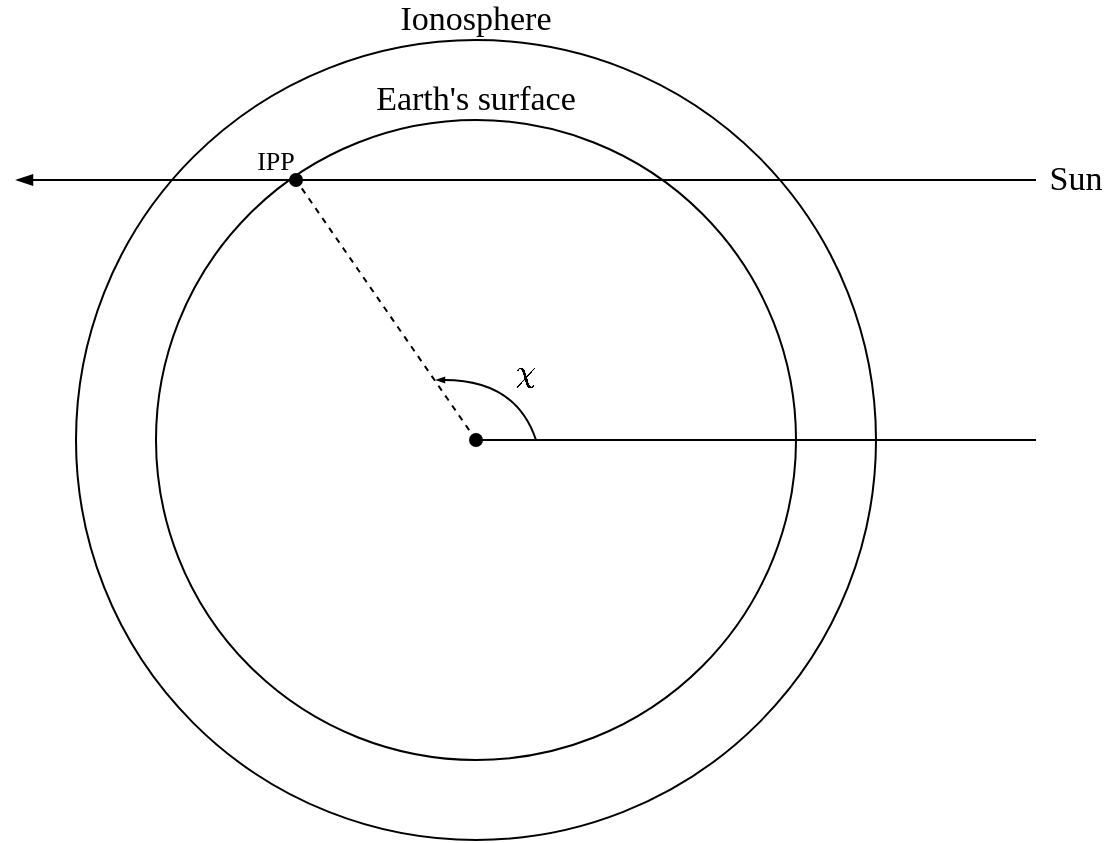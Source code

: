 <mxfile version="10.6.6" type="device"><diagram id="SHgh8KIJdfJBgWqHlAlC" name="Page-1"><mxGraphModel dx="797" dy="403" grid="1" gridSize="10" guides="1" tooltips="1" connect="1" arrows="1" fold="1" page="1" pageScale="1" pageWidth="850" pageHeight="1100" math="1" shadow="0"><root><mxCell id="0"/><mxCell id="1" parent="0"/><mxCell id="xxyNsH5FeutjPPO-VKnL-1" value="" style="ellipse;whiteSpace=wrap;html=1;aspect=fixed;fillColor=none;" vertex="1" parent="1"><mxGeometry x="200" y="320" width="400" height="400" as="geometry"/></mxCell><mxCell id="xxyNsH5FeutjPPO-VKnL-2" value="" style="ellipse;whiteSpace=wrap;html=1;aspect=fixed;fillColor=none;strokeWidth=1;" vertex="1" parent="1"><mxGeometry x="240" y="360" width="320" height="320" as="geometry"/></mxCell><mxCell id="xxyNsH5FeutjPPO-VKnL-5" value="" style="endArrow=none;html=1;strokeColor=#000000;startArrow=oval;startFill=1;" edge="1" parent="1"><mxGeometry width="50" height="50" relative="1" as="geometry"><mxPoint x="400" y="520" as="sourcePoint"/><mxPoint x="680" y="520" as="targetPoint"/></mxGeometry></mxCell><mxCell id="xxyNsH5FeutjPPO-VKnL-7" value="" style="endArrow=none;html=1;strokeColor=#000000;endFill=0;startArrow=blockThin;startFill=1;" edge="1" parent="1"><mxGeometry width="50" height="50" relative="1" as="geometry"><mxPoint x="170" y="390" as="sourcePoint"/><mxPoint x="310" y="390" as="targetPoint"/></mxGeometry></mxCell><mxCell id="xxyNsH5FeutjPPO-VKnL-9" value="" style="endArrow=none;html=1;strokeColor=#000000;endFill=0;startArrow=blockThin;startFill=1;curved=1;endSize=2;startSize=2;" edge="1" parent="1"><mxGeometry width="50" height="50" relative="1" as="geometry"><mxPoint x="380" y="490" as="sourcePoint"/><mxPoint x="430" y="520" as="targetPoint"/><Array as="points"><mxPoint x="420" y="490"/></Array></mxGeometry></mxCell><mxCell id="xxyNsH5FeutjPPO-VKnL-11" value="$$χ$$" style="text;strokeColor=none;fillColor=none;align=center;verticalAlign=middle;rounded=0;fontFamily=Computer Modern;html=1;whiteSpace=wrap;fontColor=#000000;horizontal=1;fontSize=15;" vertex="1" parent="1"><mxGeometry x="420" y="480" width="10" height="10" as="geometry"/></mxCell><mxCell id="xxyNsH5FeutjPPO-VKnL-12" value="Sun&lt;br&gt;" style="text;html=1;strokeColor=none;fillColor=none;align=center;verticalAlign=middle;whiteSpace=wrap;rounded=0;fontSize=17;fontColor=#000000;fontFamily=Georgia;" vertex="1" parent="1"><mxGeometry x="680" y="380" width="40" height="20" as="geometry"/></mxCell><mxCell id="xxyNsH5FeutjPPO-VKnL-16" value="" style="endArrow=none;dashed=1;html=1;strokeColor=#000000;fontFamily=Georgia;fontSize=17;fontColor=#000000;" edge="1" parent="1"><mxGeometry width="50" height="50" relative="1" as="geometry"><mxPoint x="400" y="520" as="sourcePoint"/><mxPoint x="310" y="390" as="targetPoint"/></mxGeometry></mxCell><mxCell id="xxyNsH5FeutjPPO-VKnL-19" value="" style="endArrow=none;html=1;strokeColor=#000000;startArrow=oval;startFill=1;" edge="1" parent="1"><mxGeometry width="50" height="50" relative="1" as="geometry"><mxPoint x="310" y="390" as="sourcePoint"/><mxPoint x="680" y="390" as="targetPoint"/></mxGeometry></mxCell><mxCell id="xxyNsH5FeutjPPO-VKnL-20" value="&lt;font style=&quot;font-size: 13px&quot;&gt;IPP&lt;/font&gt;&lt;br&gt;" style="text;html=1;strokeColor=none;fillColor=none;align=center;verticalAlign=middle;whiteSpace=wrap;rounded=0;fontSize=17;fontColor=#000000;fontFamily=Georgia;" vertex="1" parent="1"><mxGeometry x="280" y="370" width="40" height="20" as="geometry"/></mxCell><mxCell id="xxyNsH5FeutjPPO-VKnL-21" value="Ionosphere&lt;br&gt;" style="text;html=1;strokeColor=none;fillColor=none;align=center;verticalAlign=middle;whiteSpace=wrap;rounded=0;fontSize=17;fontColor=#000000;fontFamily=Georgia;" vertex="1" parent="1"><mxGeometry x="380" y="300" width="40" height="20" as="geometry"/></mxCell><mxCell id="xxyNsH5FeutjPPO-VKnL-22" value="Earth's surface&lt;br&gt;" style="text;html=1;strokeColor=none;fillColor=none;align=center;verticalAlign=middle;whiteSpace=wrap;rounded=0;fontSize=17;fontColor=#000000;fontFamily=Georgia;" vertex="1" parent="1"><mxGeometry x="340" y="340" width="120" height="20" as="geometry"/></mxCell></root></mxGraphModel></diagram></mxfile>